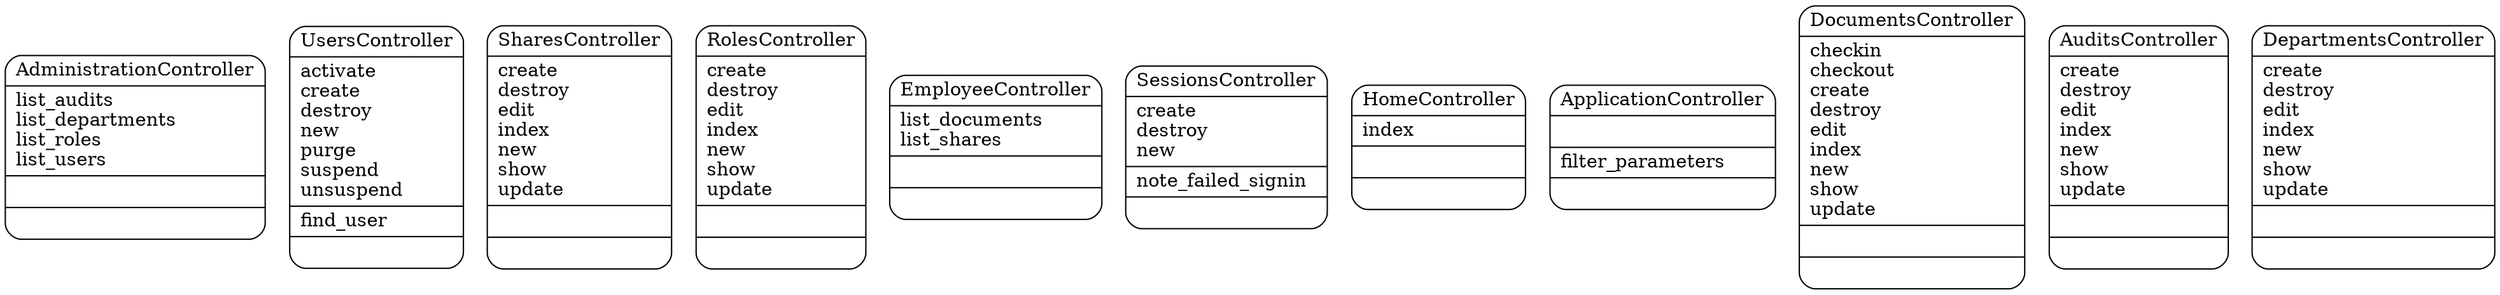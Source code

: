 digraph controllers_diagram {
	graph[overlap=false, splines=true]
	"AdministrationController" [shape=Mrecord, label="{AdministrationController|list_audits\llist_departments\llist_roles\llist_users\l|\l|\l}"]
	"UsersController" [shape=Mrecord, label="{UsersController|activate\lcreate\ldestroy\lnew\lpurge\lsuspend\lunsuspend\l|find_user\l|\l}"]
	"SharesController" [shape=Mrecord, label="{SharesController|create\ldestroy\ledit\lindex\lnew\lshow\lupdate\l|\l|\l}"]
	"RolesController" [shape=Mrecord, label="{RolesController|create\ldestroy\ledit\lindex\lnew\lshow\lupdate\l|\l|\l}"]
	"EmployeeController" [shape=Mrecord, label="{EmployeeController|list_documents\llist_shares\l|\l|\l}"]
	"SessionsController" [shape=Mrecord, label="{SessionsController|create\ldestroy\lnew\l|note_failed_signin\l|\l}"]
	"HomeController" [shape=Mrecord, label="{HomeController|index\l|\l|\l}"]
	"ApplicationController" [shape=Mrecord, label="{ApplicationController|\l|filter_parameters\l|\l}"]
	"DocumentsController" [shape=Mrecord, label="{DocumentsController|checkin\lcheckout\lcreate\ldestroy\ledit\lindex\lnew\lshow\lupdate\l|\l|\l}"]
	"AuditsController" [shape=Mrecord, label="{AuditsController|create\ldestroy\ledit\lindex\lnew\lshow\lupdate\l|\l|\l}"]
	"DepartmentsController" [shape=Mrecord, label="{DepartmentsController|create\ldestroy\ledit\lindex\lnew\lshow\lupdate\l|\l|\l}"]
	"ApplicationController" [shape=Mrecord, label="{ApplicationController|\l|filter_parameters\l|\l}"]
}
